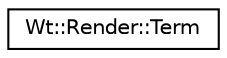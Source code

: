 digraph "Graphical Class Hierarchy"
{
 // LATEX_PDF_SIZE
  edge [fontname="Helvetica",fontsize="10",labelfontname="Helvetica",labelfontsize="10"];
  node [fontname="Helvetica",fontsize="10",shape=record];
  rankdir="LR";
  Node0 [label="Wt::Render::Term",height=0.2,width=0.4,color="black", fillcolor="white", style="filled",URL="$classWt_1_1Render_1_1Term.html",tooltip=" "];
}
